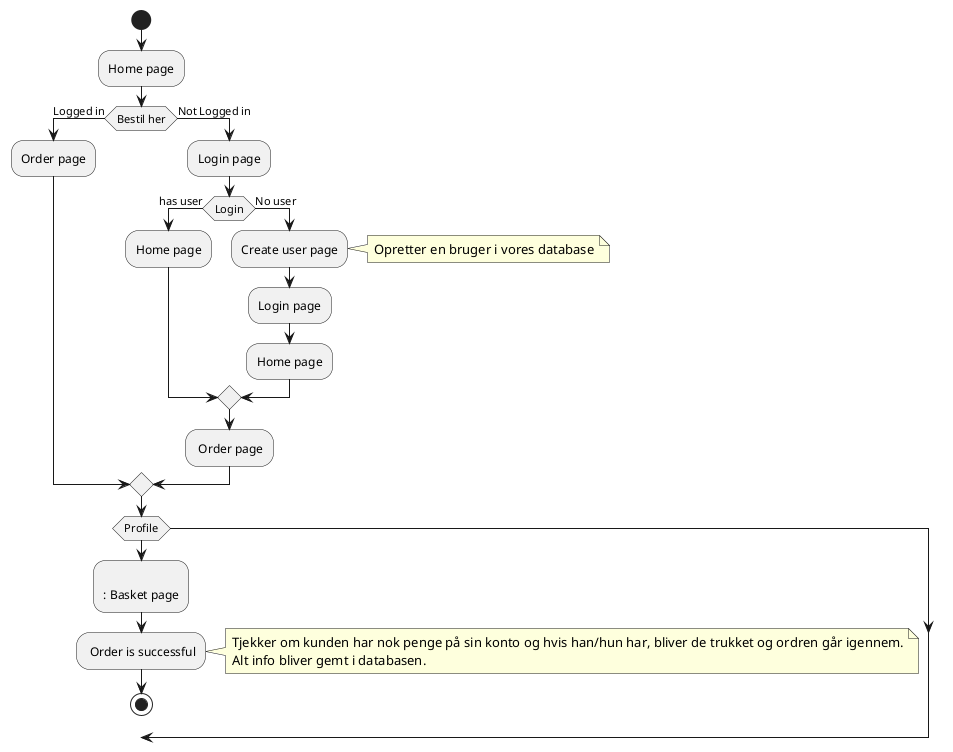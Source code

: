 @startuml
start
:Home page;
if (Bestil her) then (Logged in)
  :Order page;
else (Not Logged in)
  :Login page;
  if (Login) then (has user)
    :Home page;
  else (No user)
    :Create user page;
    note right
    Opretter en bruger i vores database
    end note
    :Login page;
    :Home page;
  endif
  : Order page;
endif
If (Profile)
:
: Basket page;
: Order is successful;
note right
Tjekker om kunden har nok penge på sin konto og hvis han/hun har, bliver de trukket og ordren går igennem.
Alt info bliver gemt i databasen.
end note

stop
@enduml
